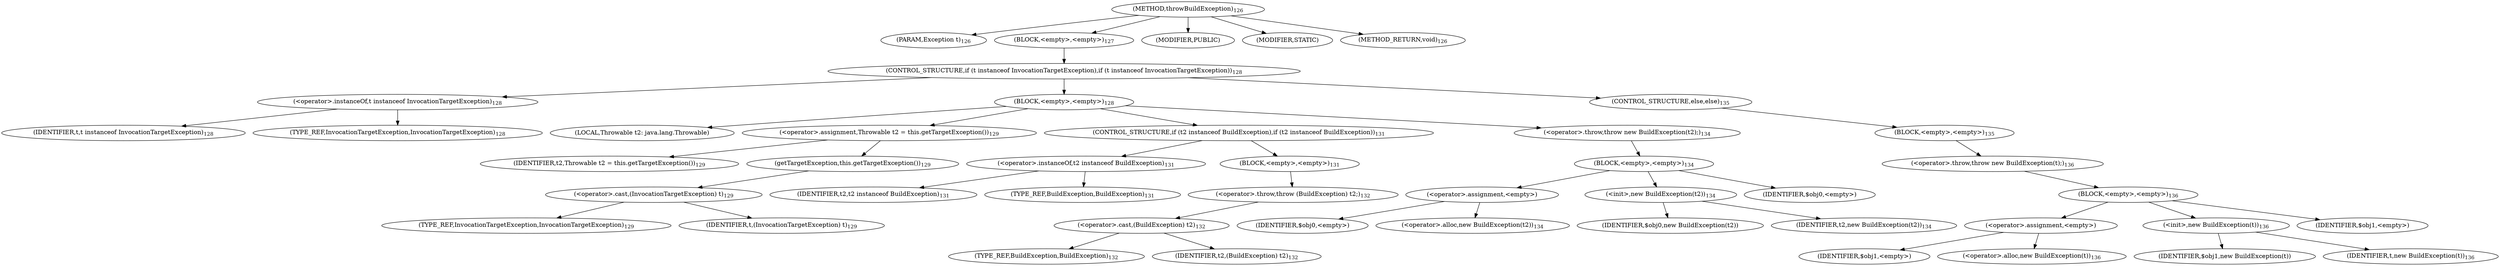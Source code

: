 digraph "throwBuildException" {  
"158" [label = <(METHOD,throwBuildException)<SUB>126</SUB>> ]
"159" [label = <(PARAM,Exception t)<SUB>126</SUB>> ]
"160" [label = <(BLOCK,&lt;empty&gt;,&lt;empty&gt;)<SUB>127</SUB>> ]
"161" [label = <(CONTROL_STRUCTURE,if (t instanceof InvocationTargetException),if (t instanceof InvocationTargetException))<SUB>128</SUB>> ]
"162" [label = <(&lt;operator&gt;.instanceOf,t instanceof InvocationTargetException)<SUB>128</SUB>> ]
"163" [label = <(IDENTIFIER,t,t instanceof InvocationTargetException)<SUB>128</SUB>> ]
"164" [label = <(TYPE_REF,InvocationTargetException,InvocationTargetException)<SUB>128</SUB>> ]
"165" [label = <(BLOCK,&lt;empty&gt;,&lt;empty&gt;)<SUB>128</SUB>> ]
"166" [label = <(LOCAL,Throwable t2: java.lang.Throwable)> ]
"167" [label = <(&lt;operator&gt;.assignment,Throwable t2 = this.getTargetException())<SUB>129</SUB>> ]
"168" [label = <(IDENTIFIER,t2,Throwable t2 = this.getTargetException())<SUB>129</SUB>> ]
"169" [label = <(getTargetException,this.getTargetException())<SUB>129</SUB>> ]
"170" [label = <(&lt;operator&gt;.cast,(InvocationTargetException) t)<SUB>129</SUB>> ]
"171" [label = <(TYPE_REF,InvocationTargetException,InvocationTargetException)<SUB>129</SUB>> ]
"172" [label = <(IDENTIFIER,t,(InvocationTargetException) t)<SUB>129</SUB>> ]
"173" [label = <(CONTROL_STRUCTURE,if (t2 instanceof BuildException),if (t2 instanceof BuildException))<SUB>131</SUB>> ]
"174" [label = <(&lt;operator&gt;.instanceOf,t2 instanceof BuildException)<SUB>131</SUB>> ]
"175" [label = <(IDENTIFIER,t2,t2 instanceof BuildException)<SUB>131</SUB>> ]
"176" [label = <(TYPE_REF,BuildException,BuildException)<SUB>131</SUB>> ]
"177" [label = <(BLOCK,&lt;empty&gt;,&lt;empty&gt;)<SUB>131</SUB>> ]
"178" [label = <(&lt;operator&gt;.throw,throw (BuildException) t2;)<SUB>132</SUB>> ]
"179" [label = <(&lt;operator&gt;.cast,(BuildException) t2)<SUB>132</SUB>> ]
"180" [label = <(TYPE_REF,BuildException,BuildException)<SUB>132</SUB>> ]
"181" [label = <(IDENTIFIER,t2,(BuildException) t2)<SUB>132</SUB>> ]
"182" [label = <(&lt;operator&gt;.throw,throw new BuildException(t2);)<SUB>134</SUB>> ]
"183" [label = <(BLOCK,&lt;empty&gt;,&lt;empty&gt;)<SUB>134</SUB>> ]
"184" [label = <(&lt;operator&gt;.assignment,&lt;empty&gt;)> ]
"185" [label = <(IDENTIFIER,$obj0,&lt;empty&gt;)> ]
"186" [label = <(&lt;operator&gt;.alloc,new BuildException(t2))<SUB>134</SUB>> ]
"187" [label = <(&lt;init&gt;,new BuildException(t2))<SUB>134</SUB>> ]
"188" [label = <(IDENTIFIER,$obj0,new BuildException(t2))> ]
"189" [label = <(IDENTIFIER,t2,new BuildException(t2))<SUB>134</SUB>> ]
"190" [label = <(IDENTIFIER,$obj0,&lt;empty&gt;)> ]
"191" [label = <(CONTROL_STRUCTURE,else,else)<SUB>135</SUB>> ]
"192" [label = <(BLOCK,&lt;empty&gt;,&lt;empty&gt;)<SUB>135</SUB>> ]
"193" [label = <(&lt;operator&gt;.throw,throw new BuildException(t);)<SUB>136</SUB>> ]
"194" [label = <(BLOCK,&lt;empty&gt;,&lt;empty&gt;)<SUB>136</SUB>> ]
"195" [label = <(&lt;operator&gt;.assignment,&lt;empty&gt;)> ]
"196" [label = <(IDENTIFIER,$obj1,&lt;empty&gt;)> ]
"197" [label = <(&lt;operator&gt;.alloc,new BuildException(t))<SUB>136</SUB>> ]
"198" [label = <(&lt;init&gt;,new BuildException(t))<SUB>136</SUB>> ]
"199" [label = <(IDENTIFIER,$obj1,new BuildException(t))> ]
"200" [label = <(IDENTIFIER,t,new BuildException(t))<SUB>136</SUB>> ]
"201" [label = <(IDENTIFIER,$obj1,&lt;empty&gt;)> ]
"202" [label = <(MODIFIER,PUBLIC)> ]
"203" [label = <(MODIFIER,STATIC)> ]
"204" [label = <(METHOD_RETURN,void)<SUB>126</SUB>> ]
  "158" -> "159" 
  "158" -> "160" 
  "158" -> "202" 
  "158" -> "203" 
  "158" -> "204" 
  "160" -> "161" 
  "161" -> "162" 
  "161" -> "165" 
  "161" -> "191" 
  "162" -> "163" 
  "162" -> "164" 
  "165" -> "166" 
  "165" -> "167" 
  "165" -> "173" 
  "165" -> "182" 
  "167" -> "168" 
  "167" -> "169" 
  "169" -> "170" 
  "170" -> "171" 
  "170" -> "172" 
  "173" -> "174" 
  "173" -> "177" 
  "174" -> "175" 
  "174" -> "176" 
  "177" -> "178" 
  "178" -> "179" 
  "179" -> "180" 
  "179" -> "181" 
  "182" -> "183" 
  "183" -> "184" 
  "183" -> "187" 
  "183" -> "190" 
  "184" -> "185" 
  "184" -> "186" 
  "187" -> "188" 
  "187" -> "189" 
  "191" -> "192" 
  "192" -> "193" 
  "193" -> "194" 
  "194" -> "195" 
  "194" -> "198" 
  "194" -> "201" 
  "195" -> "196" 
  "195" -> "197" 
  "198" -> "199" 
  "198" -> "200" 
}
